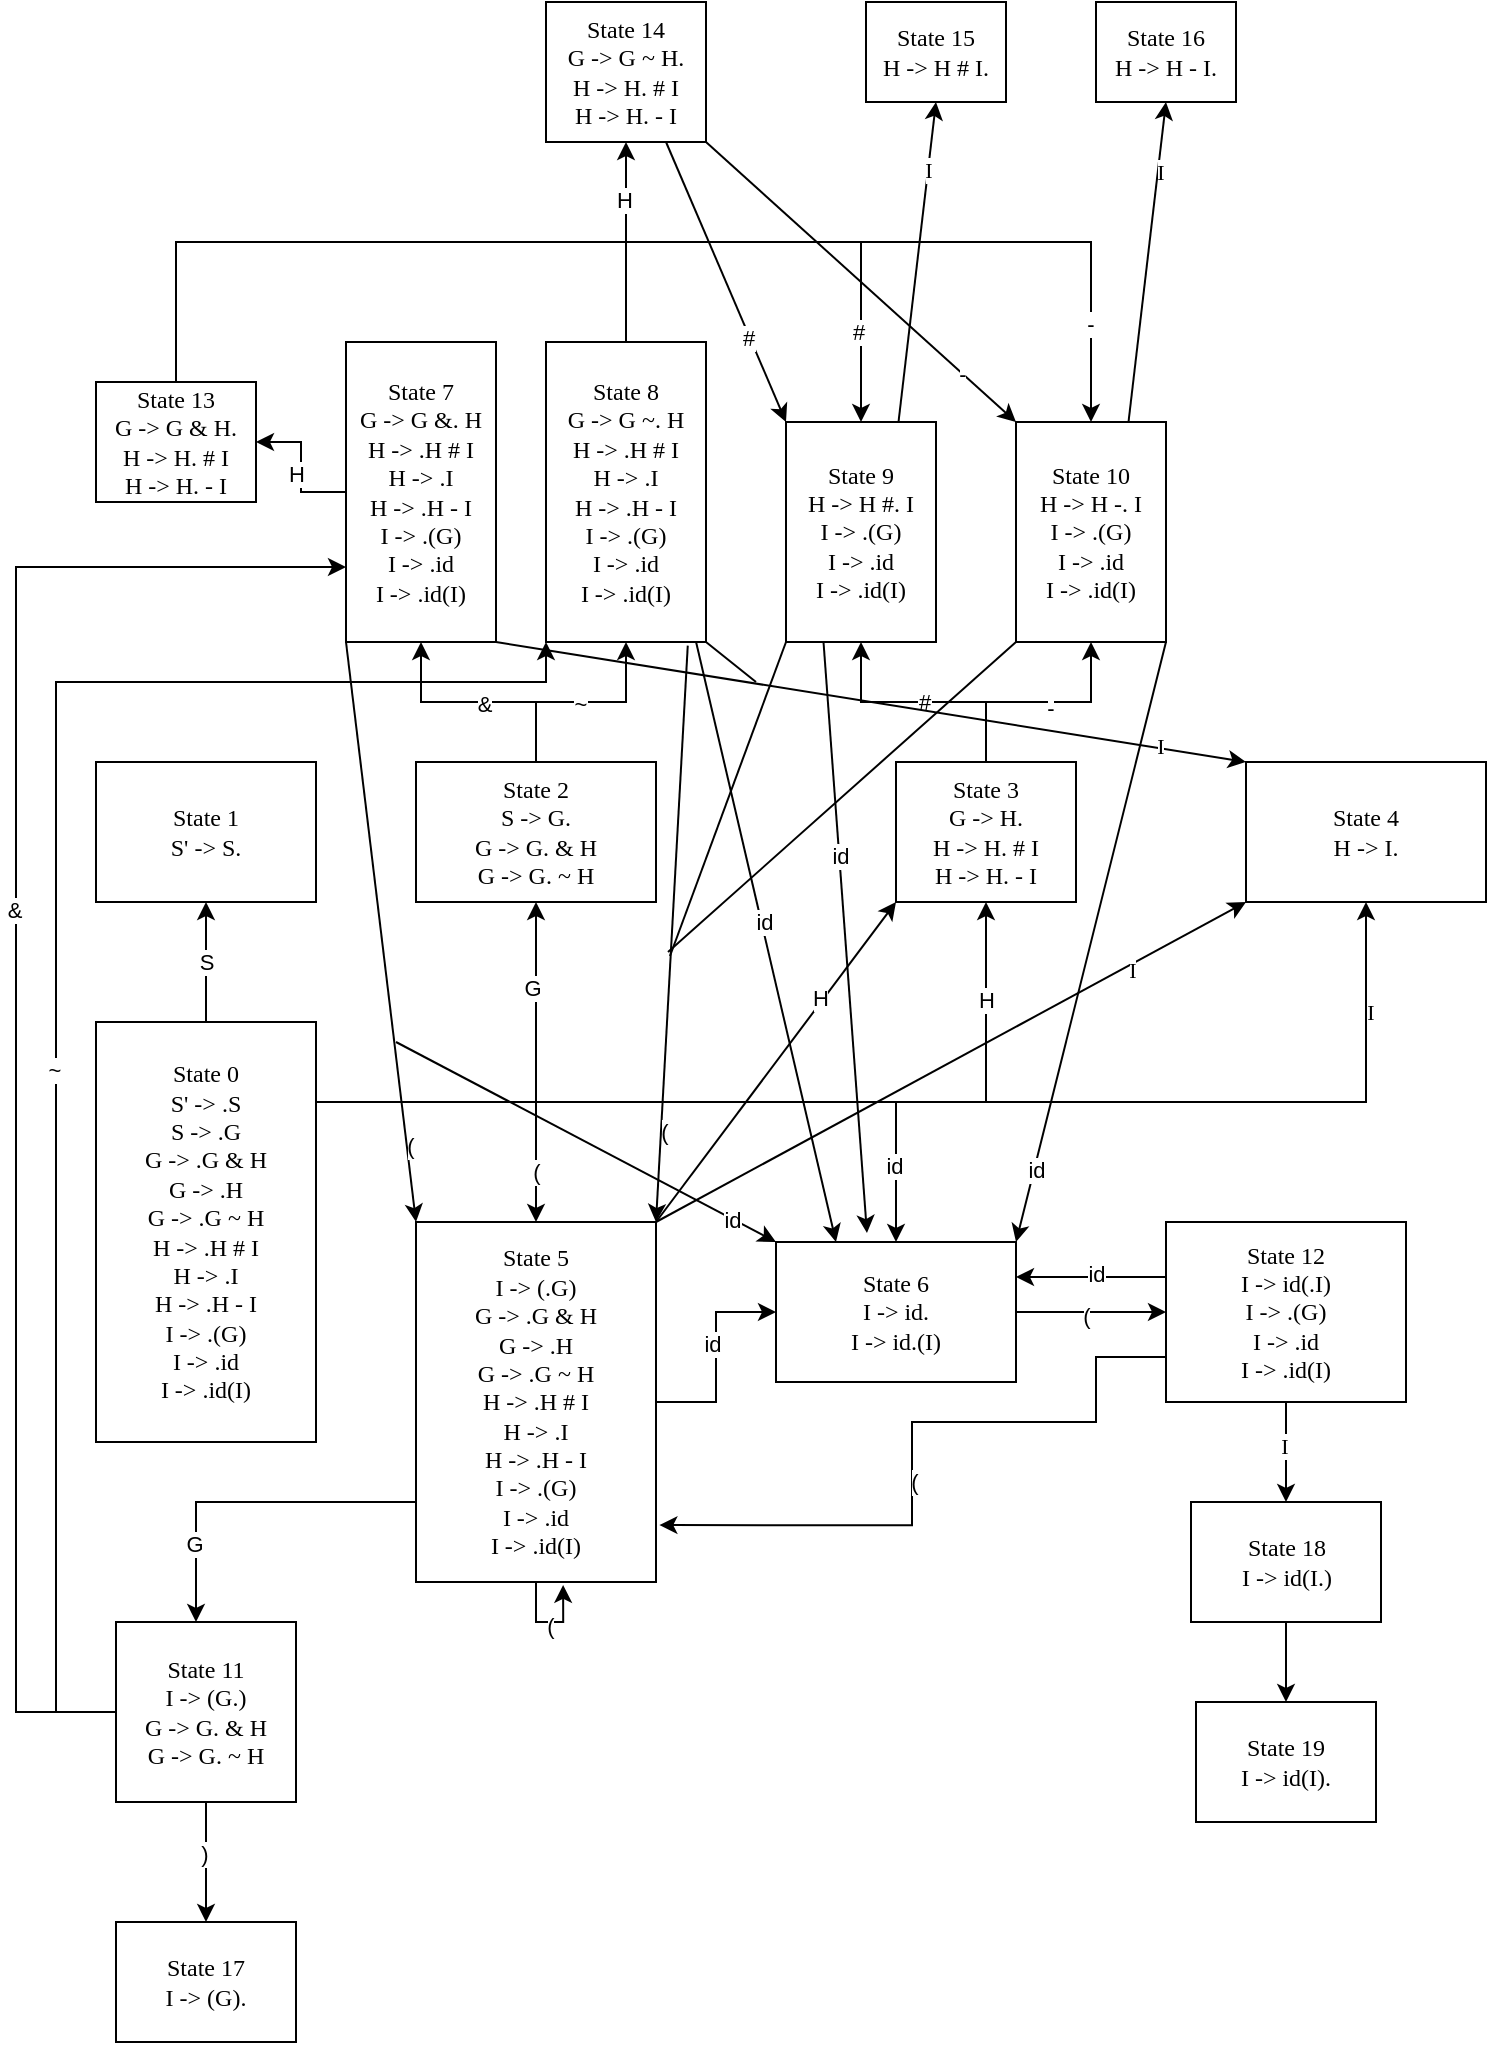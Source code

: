 <mxfile version="22.1.16" type="device">
  <diagram name="Table" id="EkULL4cARkJ3wVFKztoy">
    <mxGraphModel dx="548" dy="384" grid="1" gridSize="10" guides="1" tooltips="1" connect="1" arrows="1" fold="1" page="1" pageScale="1" pageWidth="827" pageHeight="1169" math="0" shadow="0">
      <root>
        <mxCell id="0" />
        <mxCell id="1" parent="0" />
        <mxCell id="icsO_hYR4mXhb9sZMWGg-3" value="" style="edgeStyle=orthogonalEdgeStyle;rounded=0;orthogonalLoop=1;jettySize=auto;html=1;" edge="1" parent="1" source="icsO_hYR4mXhb9sZMWGg-1" target="icsO_hYR4mXhb9sZMWGg-2">
          <mxGeometry relative="1" as="geometry" />
        </mxCell>
        <mxCell id="icsO_hYR4mXhb9sZMWGg-4" value="S" style="edgeLabel;html=1;align=center;verticalAlign=middle;resizable=0;points=[];" vertex="1" connectable="0" parent="icsO_hYR4mXhb9sZMWGg-3">
          <mxGeometry x="0.413" y="-4" relative="1" as="geometry">
            <mxPoint x="-4" y="12" as="offset" />
          </mxGeometry>
        </mxCell>
        <mxCell id="icsO_hYR4mXhb9sZMWGg-7" value="" style="edgeStyle=orthogonalEdgeStyle;rounded=0;orthogonalLoop=1;jettySize=auto;html=1;" edge="1" parent="1" source="icsO_hYR4mXhb9sZMWGg-1" target="icsO_hYR4mXhb9sZMWGg-6">
          <mxGeometry relative="1" as="geometry">
            <Array as="points">
              <mxPoint x="300" y="580" />
            </Array>
          </mxGeometry>
        </mxCell>
        <mxCell id="icsO_hYR4mXhb9sZMWGg-8" value="G" style="edgeLabel;html=1;align=center;verticalAlign=middle;resizable=0;points=[];" vertex="1" connectable="0" parent="icsO_hYR4mXhb9sZMWGg-7">
          <mxGeometry x="0.596" y="2" relative="1" as="geometry">
            <mxPoint as="offset" />
          </mxGeometry>
        </mxCell>
        <mxCell id="icsO_hYR4mXhb9sZMWGg-11" value="" style="edgeStyle=orthogonalEdgeStyle;rounded=0;orthogonalLoop=1;jettySize=auto;html=1;" edge="1" parent="1" source="icsO_hYR4mXhb9sZMWGg-1" target="icsO_hYR4mXhb9sZMWGg-10">
          <mxGeometry relative="1" as="geometry">
            <Array as="points">
              <mxPoint x="525" y="580" />
            </Array>
          </mxGeometry>
        </mxCell>
        <mxCell id="icsO_hYR4mXhb9sZMWGg-12" value="H" style="edgeLabel;html=1;align=center;verticalAlign=middle;resizable=0;points=[];" vertex="1" connectable="0" parent="icsO_hYR4mXhb9sZMWGg-11">
          <mxGeometry x="0.778" relative="1" as="geometry">
            <mxPoint as="offset" />
          </mxGeometry>
        </mxCell>
        <mxCell id="icsO_hYR4mXhb9sZMWGg-14" value="" style="edgeStyle=orthogonalEdgeStyle;rounded=0;orthogonalLoop=1;jettySize=auto;html=1;" edge="1" parent="1" source="icsO_hYR4mXhb9sZMWGg-1" target="icsO_hYR4mXhb9sZMWGg-13">
          <mxGeometry relative="1" as="geometry">
            <Array as="points">
              <mxPoint x="715" y="580" />
            </Array>
          </mxGeometry>
        </mxCell>
        <mxCell id="icsO_hYR4mXhb9sZMWGg-15" value="I" style="edgeLabel;html=1;align=center;verticalAlign=middle;resizable=0;points=[];fontFamily=Times New Roman;" vertex="1" connectable="0" parent="icsO_hYR4mXhb9sZMWGg-14">
          <mxGeometry x="0.826" y="-2" relative="1" as="geometry">
            <mxPoint as="offset" />
          </mxGeometry>
        </mxCell>
        <mxCell id="icsO_hYR4mXhb9sZMWGg-17" value="" style="edgeStyle=orthogonalEdgeStyle;rounded=0;orthogonalLoop=1;jettySize=auto;html=1;entryX=0.5;entryY=0;entryDx=0;entryDy=0;" edge="1" parent="1" source="icsO_hYR4mXhb9sZMWGg-1" target="icsO_hYR4mXhb9sZMWGg-16">
          <mxGeometry relative="1" as="geometry">
            <mxPoint x="300.0" y="640" as="targetPoint" />
            <Array as="points">
              <mxPoint x="300" y="580" />
            </Array>
          </mxGeometry>
        </mxCell>
        <mxCell id="icsO_hYR4mXhb9sZMWGg-18" value="(" style="edgeLabel;html=1;align=center;verticalAlign=middle;resizable=0;points=[];" vertex="1" connectable="0" parent="icsO_hYR4mXhb9sZMWGg-17">
          <mxGeometry x="0.632" y="3" relative="1" as="geometry">
            <mxPoint x="-3" y="6" as="offset" />
          </mxGeometry>
        </mxCell>
        <mxCell id="icsO_hYR4mXhb9sZMWGg-20" style="edgeStyle=orthogonalEdgeStyle;rounded=0;orthogonalLoop=1;jettySize=auto;html=1;entryX=0.5;entryY=0;entryDx=0;entryDy=0;" edge="1" parent="1" source="icsO_hYR4mXhb9sZMWGg-1" target="icsO_hYR4mXhb9sZMWGg-21">
          <mxGeometry relative="1" as="geometry">
            <mxPoint x="480" y="640" as="targetPoint" />
            <Array as="points">
              <mxPoint x="480" y="580" />
            </Array>
          </mxGeometry>
        </mxCell>
        <mxCell id="icsO_hYR4mXhb9sZMWGg-22" value="id" style="edgeLabel;html=1;align=center;verticalAlign=middle;resizable=0;points=[];" vertex="1" connectable="0" parent="icsO_hYR4mXhb9sZMWGg-20">
          <mxGeometry x="0.788" y="-1" relative="1" as="geometry">
            <mxPoint as="offset" />
          </mxGeometry>
        </mxCell>
        <mxCell id="icsO_hYR4mXhb9sZMWGg-1" value="State 0&lt;br&gt;S&#39; -&amp;gt; .S&lt;br&gt;S -&amp;gt; .G&lt;br&gt;G -&amp;gt; .G &amp;amp; H&lt;br&gt;G -&amp;gt; .H&lt;br&gt;G -&amp;gt; .G ~ H&lt;br&gt;H -&amp;gt; .H # I&lt;br&gt;H -&amp;gt; .I&lt;br&gt;H -&amp;gt; .H - I&lt;br&gt;I -&amp;gt; .(G)&lt;br&gt;I -&amp;gt; .id&lt;br&gt;I -&amp;gt; .id(I)" style="rounded=0;whiteSpace=wrap;html=1;fontFamily=Times New Roman;" vertex="1" parent="1">
          <mxGeometry x="80" y="540" width="110" height="210" as="geometry" />
        </mxCell>
        <mxCell id="icsO_hYR4mXhb9sZMWGg-2" value="State 1&lt;br&gt;S&#39; -&amp;gt; S." style="rounded=0;whiteSpace=wrap;html=1;fontFamily=Times New Roman;" vertex="1" parent="1">
          <mxGeometry x="80" y="410" width="110" height="70" as="geometry" />
        </mxCell>
        <mxCell id="icsO_hYR4mXhb9sZMWGg-24" value="" style="edgeStyle=orthogonalEdgeStyle;rounded=0;orthogonalLoop=1;jettySize=auto;html=1;" edge="1" parent="1" source="icsO_hYR4mXhb9sZMWGg-6" target="icsO_hYR4mXhb9sZMWGg-23">
          <mxGeometry relative="1" as="geometry" />
        </mxCell>
        <mxCell id="icsO_hYR4mXhb9sZMWGg-25" value="&amp;amp;" style="edgeLabel;html=1;align=center;verticalAlign=middle;resizable=0;points=[];" vertex="1" connectable="0" parent="icsO_hYR4mXhb9sZMWGg-24">
          <mxGeometry x="-0.035" y="1" relative="1" as="geometry">
            <mxPoint as="offset" />
          </mxGeometry>
        </mxCell>
        <mxCell id="icsO_hYR4mXhb9sZMWGg-27" value="" style="edgeStyle=orthogonalEdgeStyle;rounded=0;orthogonalLoop=1;jettySize=auto;html=1;" edge="1" parent="1" source="icsO_hYR4mXhb9sZMWGg-6" target="icsO_hYR4mXhb9sZMWGg-26">
          <mxGeometry relative="1" as="geometry" />
        </mxCell>
        <mxCell id="icsO_hYR4mXhb9sZMWGg-28" value="~" style="edgeLabel;html=1;align=center;verticalAlign=middle;resizable=0;points=[];" vertex="1" connectable="0" parent="icsO_hYR4mXhb9sZMWGg-27">
          <mxGeometry x="-0.009" y="-1" relative="1" as="geometry">
            <mxPoint as="offset" />
          </mxGeometry>
        </mxCell>
        <mxCell id="icsO_hYR4mXhb9sZMWGg-6" value="State 2&lt;br&gt;S -&amp;gt; G.&lt;br&gt;G -&amp;gt; G. &amp;amp; H&lt;br&gt;G -&amp;gt; G. ~ H" style="whiteSpace=wrap;html=1;fontFamily=Times New Roman;rounded=0;" vertex="1" parent="1">
          <mxGeometry x="240" y="410" width="120" height="70" as="geometry" />
        </mxCell>
        <mxCell id="icsO_hYR4mXhb9sZMWGg-30" value="" style="edgeStyle=orthogonalEdgeStyle;rounded=0;orthogonalLoop=1;jettySize=auto;html=1;" edge="1" parent="1" source="icsO_hYR4mXhb9sZMWGg-10" target="icsO_hYR4mXhb9sZMWGg-29">
          <mxGeometry relative="1" as="geometry" />
        </mxCell>
        <mxCell id="icsO_hYR4mXhb9sZMWGg-31" value="#" style="edgeLabel;html=1;align=center;verticalAlign=middle;resizable=0;points=[];" vertex="1" connectable="0" parent="icsO_hYR4mXhb9sZMWGg-30">
          <mxGeometry x="-0.002" relative="1" as="geometry">
            <mxPoint as="offset" />
          </mxGeometry>
        </mxCell>
        <mxCell id="icsO_hYR4mXhb9sZMWGg-36" style="edgeStyle=orthogonalEdgeStyle;rounded=0;orthogonalLoop=1;jettySize=auto;html=1;entryX=0.5;entryY=1;entryDx=0;entryDy=0;" edge="1" parent="1" source="icsO_hYR4mXhb9sZMWGg-10" target="icsO_hYR4mXhb9sZMWGg-35">
          <mxGeometry relative="1" as="geometry" />
        </mxCell>
        <mxCell id="icsO_hYR4mXhb9sZMWGg-37" value="-" style="edgeLabel;html=1;align=center;verticalAlign=middle;resizable=0;points=[];" vertex="1" connectable="0" parent="icsO_hYR4mXhb9sZMWGg-36">
          <mxGeometry x="0.092" y="-3" relative="1" as="geometry">
            <mxPoint as="offset" />
          </mxGeometry>
        </mxCell>
        <mxCell id="icsO_hYR4mXhb9sZMWGg-10" value="State 3&lt;br&gt;G -&amp;gt; H.&lt;br&gt;H -&amp;gt; H. # I&lt;br&gt;H -&amp;gt; H. - I" style="whiteSpace=wrap;html=1;fontFamily=Times New Roman;rounded=0;" vertex="1" parent="1">
          <mxGeometry x="480" y="410" width="90" height="70" as="geometry" />
        </mxCell>
        <mxCell id="icsO_hYR4mXhb9sZMWGg-13" value="State 4&lt;br&gt;H -&amp;gt; I." style="whiteSpace=wrap;html=1;fontFamily=Times New Roman;rounded=0;" vertex="1" parent="1">
          <mxGeometry x="655" y="410" width="120" height="70" as="geometry" />
        </mxCell>
        <mxCell id="icsO_hYR4mXhb9sZMWGg-41" value="" style="edgeStyle=orthogonalEdgeStyle;rounded=0;orthogonalLoop=1;jettySize=auto;html=1;" edge="1" parent="1" source="icsO_hYR4mXhb9sZMWGg-16" target="icsO_hYR4mXhb9sZMWGg-40">
          <mxGeometry relative="1" as="geometry">
            <Array as="points">
              <mxPoint x="130" y="780" />
            </Array>
          </mxGeometry>
        </mxCell>
        <mxCell id="icsO_hYR4mXhb9sZMWGg-42" value="G" style="edgeLabel;html=1;align=center;verticalAlign=middle;resizable=0;points=[];" vertex="1" connectable="0" parent="icsO_hYR4mXhb9sZMWGg-41">
          <mxGeometry x="0.393" y="-1" relative="1" as="geometry">
            <mxPoint y="12" as="offset" />
          </mxGeometry>
        </mxCell>
        <mxCell id="icsO_hYR4mXhb9sZMWGg-48" style="edgeStyle=orthogonalEdgeStyle;rounded=0;orthogonalLoop=1;jettySize=auto;html=1;entryX=0;entryY=0.5;entryDx=0;entryDy=0;" edge="1" parent="1" source="icsO_hYR4mXhb9sZMWGg-16" target="icsO_hYR4mXhb9sZMWGg-21">
          <mxGeometry relative="1" as="geometry" />
        </mxCell>
        <mxCell id="icsO_hYR4mXhb9sZMWGg-49" value="id" style="edgeLabel;html=1;align=center;verticalAlign=middle;resizable=0;points=[];" vertex="1" connectable="0" parent="icsO_hYR4mXhb9sZMWGg-48">
          <mxGeometry x="0.137" y="2" relative="1" as="geometry">
            <mxPoint as="offset" />
          </mxGeometry>
        </mxCell>
        <mxCell id="icsO_hYR4mXhb9sZMWGg-16" value="State 5&lt;br&gt;I -&amp;gt; (.G)&lt;br&gt;G -&amp;gt; .G &amp;amp; H&lt;br style=&quot;border-color: var(--border-color);&quot;&gt;G -&amp;gt; .H&lt;br style=&quot;border-color: var(--border-color);&quot;&gt;G -&amp;gt; .G ~ H&lt;br&gt;H -&amp;gt; .H # I&lt;br style=&quot;border-color: var(--border-color);&quot;&gt;H -&amp;gt; .I&lt;br style=&quot;border-color: var(--border-color);&quot;&gt;H -&amp;gt; .H - I&lt;br style=&quot;border-color: var(--border-color);&quot;&gt;I -&amp;gt; .(G)&lt;br style=&quot;border-color: var(--border-color);&quot;&gt;I -&amp;gt; .id&lt;br style=&quot;border-color: var(--border-color);&quot;&gt;I -&amp;gt; .id(I)" style="whiteSpace=wrap;html=1;fontFamily=Times New Roman;rounded=0;" vertex="1" parent="1">
          <mxGeometry x="240" y="640" width="120" height="180" as="geometry" />
        </mxCell>
        <mxCell id="icsO_hYR4mXhb9sZMWGg-54" value="" style="edgeStyle=orthogonalEdgeStyle;rounded=0;orthogonalLoop=1;jettySize=auto;html=1;" edge="1" parent="1" source="icsO_hYR4mXhb9sZMWGg-21" target="icsO_hYR4mXhb9sZMWGg-53">
          <mxGeometry relative="1" as="geometry" />
        </mxCell>
        <mxCell id="icsO_hYR4mXhb9sZMWGg-55" value="(" style="edgeLabel;html=1;align=center;verticalAlign=middle;resizable=0;points=[];" vertex="1" connectable="0" parent="icsO_hYR4mXhb9sZMWGg-54">
          <mxGeometry x="-0.084" y="-2" relative="1" as="geometry">
            <mxPoint as="offset" />
          </mxGeometry>
        </mxCell>
        <mxCell id="icsO_hYR4mXhb9sZMWGg-21" value="State 6&lt;br&gt;I -&amp;gt; id.&lt;br style=&quot;border-color: var(--border-color);&quot;&gt;&lt;span style=&quot;&quot;&gt;I -&amp;gt; id.(I)&lt;br&gt;&lt;/span&gt;" style="rounded=0;whiteSpace=wrap;html=1;fontFamily=Times New Roman;" vertex="1" parent="1">
          <mxGeometry x="420" y="650" width="120" height="70" as="geometry" />
        </mxCell>
        <mxCell id="icsO_hYR4mXhb9sZMWGg-57" value="" style="edgeStyle=orthogonalEdgeStyle;rounded=0;orthogonalLoop=1;jettySize=auto;html=1;" edge="1" parent="1" source="icsO_hYR4mXhb9sZMWGg-23" target="icsO_hYR4mXhb9sZMWGg-56">
          <mxGeometry relative="1" as="geometry" />
        </mxCell>
        <mxCell id="icsO_hYR4mXhb9sZMWGg-58" value="H" style="edgeLabel;html=1;align=center;verticalAlign=middle;resizable=0;points=[];" vertex="1" connectable="0" parent="icsO_hYR4mXhb9sZMWGg-57">
          <mxGeometry x="-0.096" y="-4" relative="1" as="geometry">
            <mxPoint x="-7" as="offset" />
          </mxGeometry>
        </mxCell>
        <mxCell id="icsO_hYR4mXhb9sZMWGg-23" value="State 7&lt;br&gt;G -&amp;gt; G &amp;amp;. H&lt;br&gt;H -&amp;gt; .H # I&lt;br style=&quot;border-color: var(--border-color);&quot;&gt;H -&amp;gt; .I&lt;br style=&quot;border-color: var(--border-color);&quot;&gt;H -&amp;gt; .H - I&lt;br style=&quot;border-color: var(--border-color);&quot;&gt;I -&amp;gt; .(G)&lt;br style=&quot;border-color: var(--border-color);&quot;&gt;I -&amp;gt; .id&lt;br style=&quot;border-color: var(--border-color);&quot;&gt;I -&amp;gt; .id(I)" style="whiteSpace=wrap;html=1;fontFamily=Times New Roman;rounded=0;" vertex="1" parent="1">
          <mxGeometry x="205" y="200" width="75" height="150" as="geometry" />
        </mxCell>
        <mxCell id="icsO_hYR4mXhb9sZMWGg-71" value="" style="edgeStyle=orthogonalEdgeStyle;rounded=0;orthogonalLoop=1;jettySize=auto;html=1;" edge="1" parent="1" source="icsO_hYR4mXhb9sZMWGg-26" target="icsO_hYR4mXhb9sZMWGg-70">
          <mxGeometry relative="1" as="geometry" />
        </mxCell>
        <mxCell id="icsO_hYR4mXhb9sZMWGg-72" value="H" style="edgeLabel;html=1;align=center;verticalAlign=middle;resizable=0;points=[];" vertex="1" connectable="0" parent="icsO_hYR4mXhb9sZMWGg-71">
          <mxGeometry x="0.432" y="1" relative="1" as="geometry">
            <mxPoint as="offset" />
          </mxGeometry>
        </mxCell>
        <mxCell id="icsO_hYR4mXhb9sZMWGg-26" value="State 8&lt;br&gt;G -&amp;gt; G ~. H&lt;br&gt;H -&amp;gt; .H # I&lt;br style=&quot;border-color: var(--border-color);&quot;&gt;H -&amp;gt; .I&lt;br style=&quot;border-color: var(--border-color);&quot;&gt;H -&amp;gt; .H - I&lt;br style=&quot;border-color: var(--border-color);&quot;&gt;I -&amp;gt; .(G)&lt;br style=&quot;border-color: var(--border-color);&quot;&gt;I -&amp;gt; .id&lt;br style=&quot;border-color: var(--border-color);&quot;&gt;I -&amp;gt; .id(I)" style="whiteSpace=wrap;html=1;fontFamily=Times New Roman;rounded=0;" vertex="1" parent="1">
          <mxGeometry x="305" y="200" width="80" height="150" as="geometry" />
        </mxCell>
        <mxCell id="icsO_hYR4mXhb9sZMWGg-29" value="State 9&lt;br&gt;H -&amp;gt; H #. I&lt;br&gt;I -&amp;gt; .(G)&lt;br style=&quot;border-color: var(--border-color);&quot;&gt;I -&amp;gt; .id&lt;br style=&quot;border-color: var(--border-color);&quot;&gt;I -&amp;gt; .id(I)" style="whiteSpace=wrap;html=1;fontFamily=Times New Roman;rounded=0;" vertex="1" parent="1">
          <mxGeometry x="425" y="240" width="75" height="110" as="geometry" />
        </mxCell>
        <mxCell id="icsO_hYR4mXhb9sZMWGg-35" value="State 10&lt;br&gt;H -&amp;gt; H -. I&lt;br&gt;I -&amp;gt; .(G)&lt;br style=&quot;border-color: var(--border-color);&quot;&gt;I -&amp;gt; .id&lt;br style=&quot;border-color: var(--border-color);&quot;&gt;I -&amp;gt; .id(I)" style="whiteSpace=wrap;html=1;fontFamily=Times New Roman;rounded=0;" vertex="1" parent="1">
          <mxGeometry x="540" y="240" width="75" height="110" as="geometry" />
        </mxCell>
        <mxCell id="icsO_hYR4mXhb9sZMWGg-92" value="" style="edgeStyle=orthogonalEdgeStyle;rounded=0;orthogonalLoop=1;jettySize=auto;html=1;" edge="1" parent="1" source="icsO_hYR4mXhb9sZMWGg-40" target="icsO_hYR4mXhb9sZMWGg-91">
          <mxGeometry relative="1" as="geometry" />
        </mxCell>
        <mxCell id="icsO_hYR4mXhb9sZMWGg-93" value=")" style="edgeLabel;html=1;align=center;verticalAlign=middle;resizable=0;points=[];" vertex="1" connectable="0" parent="icsO_hYR4mXhb9sZMWGg-92">
          <mxGeometry x="-0.157" y="-1" relative="1" as="geometry">
            <mxPoint as="offset" />
          </mxGeometry>
        </mxCell>
        <mxCell id="icsO_hYR4mXhb9sZMWGg-94" style="edgeStyle=orthogonalEdgeStyle;rounded=0;orthogonalLoop=1;jettySize=auto;html=1;entryX=0;entryY=0.75;entryDx=0;entryDy=0;" edge="1" parent="1" source="icsO_hYR4mXhb9sZMWGg-40" target="icsO_hYR4mXhb9sZMWGg-23">
          <mxGeometry relative="1" as="geometry">
            <Array as="points">
              <mxPoint x="40" y="885" />
              <mxPoint x="40" y="312" />
            </Array>
          </mxGeometry>
        </mxCell>
        <mxCell id="icsO_hYR4mXhb9sZMWGg-95" value="&amp;amp;" style="edgeLabel;html=1;align=center;verticalAlign=middle;resizable=0;points=[];" vertex="1" connectable="0" parent="icsO_hYR4mXhb9sZMWGg-94">
          <mxGeometry x="0.146" y="1" relative="1" as="geometry">
            <mxPoint as="offset" />
          </mxGeometry>
        </mxCell>
        <mxCell id="icsO_hYR4mXhb9sZMWGg-96" style="edgeStyle=orthogonalEdgeStyle;rounded=0;orthogonalLoop=1;jettySize=auto;html=1;entryX=0;entryY=1;entryDx=0;entryDy=0;" edge="1" parent="1" source="icsO_hYR4mXhb9sZMWGg-40" target="icsO_hYR4mXhb9sZMWGg-26">
          <mxGeometry relative="1" as="geometry">
            <Array as="points">
              <mxPoint x="60" y="885" />
              <mxPoint x="60" y="370" />
              <mxPoint x="305" y="370" />
            </Array>
          </mxGeometry>
        </mxCell>
        <mxCell id="icsO_hYR4mXhb9sZMWGg-97" value="~" style="edgeLabel;html=1;align=center;verticalAlign=middle;resizable=0;points=[];" vertex="1" connectable="0" parent="icsO_hYR4mXhb9sZMWGg-96">
          <mxGeometry x="-0.132" y="1" relative="1" as="geometry">
            <mxPoint as="offset" />
          </mxGeometry>
        </mxCell>
        <mxCell id="icsO_hYR4mXhb9sZMWGg-40" value="State 11&lt;br&gt;I -&amp;gt; (G.)&lt;br style=&quot;border-color: var(--border-color);&quot;&gt;G -&amp;gt; G. &amp;amp; H&lt;br&gt;G -&amp;gt; G. ~ H" style="whiteSpace=wrap;html=1;fontFamily=Times New Roman;rounded=0;" vertex="1" parent="1">
          <mxGeometry x="90" y="840" width="90" height="90" as="geometry" />
        </mxCell>
        <mxCell id="icsO_hYR4mXhb9sZMWGg-43" value="" style="endArrow=classic;html=1;rounded=0;exitX=1;exitY=0;exitDx=0;exitDy=0;entryX=0;entryY=1;entryDx=0;entryDy=0;" edge="1" parent="1" source="icsO_hYR4mXhb9sZMWGg-16" target="icsO_hYR4mXhb9sZMWGg-10">
          <mxGeometry width="50" height="50" relative="1" as="geometry">
            <mxPoint x="270" y="570" as="sourcePoint" />
            <mxPoint x="320" y="520" as="targetPoint" />
          </mxGeometry>
        </mxCell>
        <mxCell id="icsO_hYR4mXhb9sZMWGg-44" value="H" style="edgeLabel;html=1;align=center;verticalAlign=middle;resizable=0;points=[];" vertex="1" connectable="0" parent="icsO_hYR4mXhb9sZMWGg-43">
          <mxGeometry x="0.39" y="2" relative="1" as="geometry">
            <mxPoint as="offset" />
          </mxGeometry>
        </mxCell>
        <mxCell id="icsO_hYR4mXhb9sZMWGg-45" value="" style="endArrow=classic;html=1;rounded=0;exitX=1;exitY=0;exitDx=0;exitDy=0;entryX=0;entryY=1;entryDx=0;entryDy=0;" edge="1" parent="1" source="icsO_hYR4mXhb9sZMWGg-16" target="icsO_hYR4mXhb9sZMWGg-13">
          <mxGeometry width="50" height="50" relative="1" as="geometry">
            <mxPoint x="410" y="640" as="sourcePoint" />
            <mxPoint x="460" y="590" as="targetPoint" />
          </mxGeometry>
        </mxCell>
        <mxCell id="icsO_hYR4mXhb9sZMWGg-46" value="I" style="edgeLabel;html=1;align=center;verticalAlign=middle;resizable=0;points=[];fontFamily=Times New Roman;" vertex="1" connectable="0" parent="icsO_hYR4mXhb9sZMWGg-45">
          <mxGeometry x="0.607" y="-2" relative="1" as="geometry">
            <mxPoint as="offset" />
          </mxGeometry>
        </mxCell>
        <mxCell id="icsO_hYR4mXhb9sZMWGg-51" style="edgeStyle=orthogonalEdgeStyle;rounded=0;orthogonalLoop=1;jettySize=auto;html=1;entryX=0.613;entryY=1.008;entryDx=0;entryDy=0;entryPerimeter=0;" edge="1" parent="1" source="icsO_hYR4mXhb9sZMWGg-16" target="icsO_hYR4mXhb9sZMWGg-16">
          <mxGeometry relative="1" as="geometry">
            <Array as="points">
              <mxPoint x="300" y="840" />
              <mxPoint x="314" y="840" />
            </Array>
          </mxGeometry>
        </mxCell>
        <mxCell id="icsO_hYR4mXhb9sZMWGg-52" value="(" style="edgeLabel;html=1;align=center;verticalAlign=middle;resizable=0;points=[];" vertex="1" connectable="0" parent="icsO_hYR4mXhb9sZMWGg-51">
          <mxGeometry x="0.036" y="-2" relative="1" as="geometry">
            <mxPoint as="offset" />
          </mxGeometry>
        </mxCell>
        <mxCell id="icsO_hYR4mXhb9sZMWGg-99" value="" style="edgeStyle=orthogonalEdgeStyle;rounded=0;orthogonalLoop=1;jettySize=auto;html=1;" edge="1" parent="1" source="icsO_hYR4mXhb9sZMWGg-53" target="icsO_hYR4mXhb9sZMWGg-98">
          <mxGeometry relative="1" as="geometry" />
        </mxCell>
        <mxCell id="icsO_hYR4mXhb9sZMWGg-100" value="I" style="edgeLabel;html=1;align=center;verticalAlign=middle;resizable=0;points=[];fontFamily=Times New Roman;" vertex="1" connectable="0" parent="icsO_hYR4mXhb9sZMWGg-99">
          <mxGeometry x="-0.116" y="-1" relative="1" as="geometry">
            <mxPoint as="offset" />
          </mxGeometry>
        </mxCell>
        <mxCell id="icsO_hYR4mXhb9sZMWGg-53" value="State 12&lt;br&gt;I -&amp;gt; id(.I)&lt;br&gt;I -&amp;gt; .(G)&lt;br style=&quot;border-color: var(--border-color);&quot;&gt;I -&amp;gt; .id&lt;br style=&quot;border-color: var(--border-color);&quot;&gt;I -&amp;gt; .id(I)" style="whiteSpace=wrap;html=1;fontFamily=Times New Roman;rounded=0;" vertex="1" parent="1">
          <mxGeometry x="615" y="640" width="120" height="90" as="geometry" />
        </mxCell>
        <mxCell id="icsO_hYR4mXhb9sZMWGg-59" style="edgeStyle=orthogonalEdgeStyle;rounded=0;orthogonalLoop=1;jettySize=auto;html=1;entryX=0.5;entryY=0;entryDx=0;entryDy=0;" edge="1" parent="1" source="icsO_hYR4mXhb9sZMWGg-56" target="icsO_hYR4mXhb9sZMWGg-29">
          <mxGeometry relative="1" as="geometry">
            <Array as="points">
              <mxPoint x="120" y="150" />
              <mxPoint x="462" y="150" />
            </Array>
          </mxGeometry>
        </mxCell>
        <mxCell id="icsO_hYR4mXhb9sZMWGg-62" value="#" style="edgeLabel;html=1;align=center;verticalAlign=middle;resizable=0;points=[];" vertex="1" connectable="0" parent="icsO_hYR4mXhb9sZMWGg-59">
          <mxGeometry x="0.821" y="-2" relative="1" as="geometry">
            <mxPoint as="offset" />
          </mxGeometry>
        </mxCell>
        <mxCell id="icsO_hYR4mXhb9sZMWGg-61" style="edgeStyle=orthogonalEdgeStyle;rounded=0;orthogonalLoop=1;jettySize=auto;html=1;entryX=0.5;entryY=0;entryDx=0;entryDy=0;" edge="1" parent="1" source="icsO_hYR4mXhb9sZMWGg-56" target="icsO_hYR4mXhb9sZMWGg-35">
          <mxGeometry relative="1" as="geometry">
            <Array as="points">
              <mxPoint x="120" y="150" />
              <mxPoint x="578" y="150" />
            </Array>
          </mxGeometry>
        </mxCell>
        <mxCell id="icsO_hYR4mXhb9sZMWGg-63" value="-" style="edgeLabel;html=1;align=center;verticalAlign=middle;resizable=0;points=[];" vertex="1" connectable="0" parent="icsO_hYR4mXhb9sZMWGg-61">
          <mxGeometry x="0.84" y="-1" relative="1" as="geometry">
            <mxPoint as="offset" />
          </mxGeometry>
        </mxCell>
        <mxCell id="icsO_hYR4mXhb9sZMWGg-56" value="State 13&lt;br&gt;G -&amp;gt; G &amp;amp; H.&lt;br style=&quot;border-color: var(--border-color);&quot;&gt;H -&amp;gt; H. # I&lt;br style=&quot;border-color: var(--border-color);&quot;&gt;H -&amp;gt; H. - I" style="whiteSpace=wrap;html=1;fontFamily=Times New Roman;rounded=0;" vertex="1" parent="1">
          <mxGeometry x="80" y="220" width="80" height="60" as="geometry" />
        </mxCell>
        <mxCell id="icsO_hYR4mXhb9sZMWGg-64" value="" style="endArrow=classic;html=1;rounded=0;exitX=1;exitY=1;exitDx=0;exitDy=0;entryX=0;entryY=0;entryDx=0;entryDy=0;" edge="1" parent="1" source="icsO_hYR4mXhb9sZMWGg-23" target="icsO_hYR4mXhb9sZMWGg-13">
          <mxGeometry width="50" height="50" relative="1" as="geometry">
            <mxPoint x="280" y="400" as="sourcePoint" />
            <mxPoint x="330" y="350" as="targetPoint" />
          </mxGeometry>
        </mxCell>
        <mxCell id="icsO_hYR4mXhb9sZMWGg-65" value="I" style="edgeLabel;html=1;align=center;verticalAlign=middle;resizable=0;points=[];fontFamily=Times New Roman;" vertex="1" connectable="0" parent="icsO_hYR4mXhb9sZMWGg-64">
          <mxGeometry x="0.767" y="1" relative="1" as="geometry">
            <mxPoint as="offset" />
          </mxGeometry>
        </mxCell>
        <mxCell id="icsO_hYR4mXhb9sZMWGg-66" value="" style="endArrow=classic;html=1;rounded=0;entryX=0;entryY=0;entryDx=0;entryDy=0;exitX=0;exitY=1;exitDx=0;exitDy=0;" edge="1" parent="1" source="icsO_hYR4mXhb9sZMWGg-23" target="icsO_hYR4mXhb9sZMWGg-16">
          <mxGeometry width="50" height="50" relative="1" as="geometry">
            <mxPoint x="218" y="354" as="sourcePoint" />
            <mxPoint x="350" y="410" as="targetPoint" />
          </mxGeometry>
        </mxCell>
        <mxCell id="icsO_hYR4mXhb9sZMWGg-67" value="(" style="edgeLabel;html=1;align=center;verticalAlign=middle;resizable=0;points=[];" vertex="1" connectable="0" parent="icsO_hYR4mXhb9sZMWGg-66">
          <mxGeometry x="0.739" y="1" relative="1" as="geometry">
            <mxPoint as="offset" />
          </mxGeometry>
        </mxCell>
        <mxCell id="icsO_hYR4mXhb9sZMWGg-68" value="" style="endArrow=classic;html=1;rounded=0;entryX=0;entryY=0;entryDx=0;entryDy=0;" edge="1" parent="1" target="icsO_hYR4mXhb9sZMWGg-21">
          <mxGeometry width="50" height="50" relative="1" as="geometry">
            <mxPoint x="230" y="550" as="sourcePoint" />
            <mxPoint x="350" y="540" as="targetPoint" />
          </mxGeometry>
        </mxCell>
        <mxCell id="icsO_hYR4mXhb9sZMWGg-69" value="id" style="edgeLabel;html=1;align=center;verticalAlign=middle;resizable=0;points=[];" vertex="1" connectable="0" parent="icsO_hYR4mXhb9sZMWGg-68">
          <mxGeometry x="0.771" relative="1" as="geometry">
            <mxPoint as="offset" />
          </mxGeometry>
        </mxCell>
        <mxCell id="icsO_hYR4mXhb9sZMWGg-70" value="State 14&lt;br&gt;G -&amp;gt; G ~ H.&lt;br style=&quot;border-color: var(--border-color);&quot;&gt;H -&amp;gt; H. # I&lt;br style=&quot;border-color: var(--border-color);&quot;&gt;H -&amp;gt; H. - I" style="whiteSpace=wrap;html=1;fontFamily=Times New Roman;rounded=0;" vertex="1" parent="1">
          <mxGeometry x="305" y="30" width="80" height="70" as="geometry" />
        </mxCell>
        <mxCell id="icsO_hYR4mXhb9sZMWGg-73" value="" style="endArrow=none;html=1;rounded=0;exitX=1;exitY=1;exitDx=0;exitDy=0;" edge="1" parent="1" source="icsO_hYR4mXhb9sZMWGg-26">
          <mxGeometry width="50" height="50" relative="1" as="geometry">
            <mxPoint x="390" y="410" as="sourcePoint" />
            <mxPoint x="410" y="370" as="targetPoint" />
          </mxGeometry>
        </mxCell>
        <mxCell id="icsO_hYR4mXhb9sZMWGg-74" value="" style="endArrow=classic;html=1;rounded=0;exitX=0.886;exitY=1.012;exitDx=0;exitDy=0;exitPerimeter=0;entryX=1;entryY=0;entryDx=0;entryDy=0;" edge="1" parent="1" source="icsO_hYR4mXhb9sZMWGg-26" target="icsO_hYR4mXhb9sZMWGg-16">
          <mxGeometry width="50" height="50" relative="1" as="geometry">
            <mxPoint x="300" y="530" as="sourcePoint" />
            <mxPoint x="350" y="480" as="targetPoint" />
          </mxGeometry>
        </mxCell>
        <mxCell id="icsO_hYR4mXhb9sZMWGg-75" value="(" style="edgeLabel;html=1;align=center;verticalAlign=middle;resizable=0;points=[];" vertex="1" connectable="0" parent="icsO_hYR4mXhb9sZMWGg-74">
          <mxGeometry x="0.685" y="1" relative="1" as="geometry">
            <mxPoint as="offset" />
          </mxGeometry>
        </mxCell>
        <mxCell id="icsO_hYR4mXhb9sZMWGg-76" value="" style="endArrow=classic;html=1;rounded=0;entryX=0.25;entryY=0;entryDx=0;entryDy=0;exitX=0.938;exitY=1;exitDx=0;exitDy=0;exitPerimeter=0;" edge="1" parent="1" source="icsO_hYR4mXhb9sZMWGg-26" target="icsO_hYR4mXhb9sZMWGg-21">
          <mxGeometry width="50" height="50" relative="1" as="geometry">
            <mxPoint x="350" y="530" as="sourcePoint" />
            <mxPoint x="400" y="480" as="targetPoint" />
          </mxGeometry>
        </mxCell>
        <mxCell id="icsO_hYR4mXhb9sZMWGg-77" value="id" style="edgeLabel;html=1;align=center;verticalAlign=middle;resizable=0;points=[];" vertex="1" connectable="0" parent="icsO_hYR4mXhb9sZMWGg-76">
          <mxGeometry x="-0.255" y="-2" relative="1" as="geometry">
            <mxPoint x="10" y="28" as="offset" />
          </mxGeometry>
        </mxCell>
        <mxCell id="icsO_hYR4mXhb9sZMWGg-79" value="State 15&lt;br&gt;H -&amp;gt; H # I." style="whiteSpace=wrap;html=1;fontFamily=Times New Roman;rounded=0;" vertex="1" parent="1">
          <mxGeometry x="465" y="30" width="70" height="50" as="geometry" />
        </mxCell>
        <mxCell id="icsO_hYR4mXhb9sZMWGg-80" value="State 16&lt;br&gt;H -&amp;gt; H - I." style="whiteSpace=wrap;html=1;fontFamily=Times New Roman;rounded=0;" vertex="1" parent="1">
          <mxGeometry x="580" y="30" width="70" height="50" as="geometry" />
        </mxCell>
        <mxCell id="icsO_hYR4mXhb9sZMWGg-81" value="" style="endArrow=classic;html=1;rounded=0;exitX=0.75;exitY=0;exitDx=0;exitDy=0;entryX=0.5;entryY=1;entryDx=0;entryDy=0;" edge="1" parent="1" source="icsO_hYR4mXhb9sZMWGg-29" target="icsO_hYR4mXhb9sZMWGg-79">
          <mxGeometry width="50" height="50" relative="1" as="geometry">
            <mxPoint x="530" y="240" as="sourcePoint" />
            <mxPoint x="580" y="190" as="targetPoint" />
          </mxGeometry>
        </mxCell>
        <mxCell id="icsO_hYR4mXhb9sZMWGg-82" value="I" style="edgeLabel;html=1;align=center;verticalAlign=middle;resizable=0;points=[];fontFamily=Times New Roman;" vertex="1" connectable="0" parent="icsO_hYR4mXhb9sZMWGg-81">
          <mxGeometry x="0.575" relative="1" as="geometry">
            <mxPoint as="offset" />
          </mxGeometry>
        </mxCell>
        <mxCell id="icsO_hYR4mXhb9sZMWGg-83" value="" style="endArrow=classic;html=1;rounded=0;exitX=0.75;exitY=0;exitDx=0;exitDy=0;entryX=0.5;entryY=1;entryDx=0;entryDy=0;" edge="1" parent="1" source="icsO_hYR4mXhb9sZMWGg-35" target="icsO_hYR4mXhb9sZMWGg-80">
          <mxGeometry width="50" height="50" relative="1" as="geometry">
            <mxPoint x="530" y="240" as="sourcePoint" />
            <mxPoint x="580" y="190" as="targetPoint" />
          </mxGeometry>
        </mxCell>
        <mxCell id="icsO_hYR4mXhb9sZMWGg-84" value="I" style="edgeLabel;html=1;align=center;verticalAlign=middle;resizable=0;points=[];fontFamily=Times New Roman;" vertex="1" connectable="0" parent="icsO_hYR4mXhb9sZMWGg-83">
          <mxGeometry x="0.566" y="-1" relative="1" as="geometry">
            <mxPoint as="offset" />
          </mxGeometry>
        </mxCell>
        <mxCell id="icsO_hYR4mXhb9sZMWGg-85" value="" style="endArrow=none;html=1;rounded=0;entryX=0;entryY=1;entryDx=0;entryDy=0;" edge="1" parent="1" target="icsO_hYR4mXhb9sZMWGg-29">
          <mxGeometry width="50" height="50" relative="1" as="geometry">
            <mxPoint x="367" y="507" as="sourcePoint" />
            <mxPoint x="430" y="440" as="targetPoint" />
          </mxGeometry>
        </mxCell>
        <mxCell id="icsO_hYR4mXhb9sZMWGg-86" value="" style="endArrow=none;html=1;rounded=0;entryX=0;entryY=1;entryDx=0;entryDy=0;" edge="1" parent="1" target="icsO_hYR4mXhb9sZMWGg-35">
          <mxGeometry width="50" height="50" relative="1" as="geometry">
            <mxPoint x="366" y="505" as="sourcePoint" />
            <mxPoint x="420" y="440" as="targetPoint" />
          </mxGeometry>
        </mxCell>
        <mxCell id="icsO_hYR4mXhb9sZMWGg-87" value="" style="endArrow=classic;html=1;rounded=0;exitX=0.25;exitY=1;exitDx=0;exitDy=0;entryX=0.379;entryY=-0.064;entryDx=0;entryDy=0;entryPerimeter=0;" edge="1" parent="1" source="icsO_hYR4mXhb9sZMWGg-29" target="icsO_hYR4mXhb9sZMWGg-21">
          <mxGeometry width="50" height="50" relative="1" as="geometry">
            <mxPoint x="350" y="470" as="sourcePoint" />
            <mxPoint x="400" y="420" as="targetPoint" />
          </mxGeometry>
        </mxCell>
        <mxCell id="icsO_hYR4mXhb9sZMWGg-88" value="id" style="edgeLabel;html=1;align=center;verticalAlign=middle;resizable=0;points=[];" vertex="1" connectable="0" parent="icsO_hYR4mXhb9sZMWGg-87">
          <mxGeometry x="-0.276" relative="1" as="geometry">
            <mxPoint as="offset" />
          </mxGeometry>
        </mxCell>
        <mxCell id="icsO_hYR4mXhb9sZMWGg-89" value="" style="endArrow=classic;html=1;rounded=0;exitX=1;exitY=1;exitDx=0;exitDy=0;entryX=1;entryY=0;entryDx=0;entryDy=0;" edge="1" parent="1" source="icsO_hYR4mXhb9sZMWGg-35" target="icsO_hYR4mXhb9sZMWGg-21">
          <mxGeometry width="50" height="50" relative="1" as="geometry">
            <mxPoint x="350" y="470" as="sourcePoint" />
            <mxPoint x="400" y="420" as="targetPoint" />
          </mxGeometry>
        </mxCell>
        <mxCell id="icsO_hYR4mXhb9sZMWGg-90" value="id" style="edgeLabel;html=1;align=center;verticalAlign=middle;resizable=0;points=[];" vertex="1" connectable="0" parent="icsO_hYR4mXhb9sZMWGg-89">
          <mxGeometry x="0.755" y="1" relative="1" as="geometry">
            <mxPoint as="offset" />
          </mxGeometry>
        </mxCell>
        <mxCell id="icsO_hYR4mXhb9sZMWGg-91" value="State 17&lt;br&gt;I -&amp;gt; (G)." style="whiteSpace=wrap;html=1;fontFamily=Times New Roman;rounded=0;" vertex="1" parent="1">
          <mxGeometry x="90" y="990" width="90" height="60" as="geometry" />
        </mxCell>
        <mxCell id="icsO_hYR4mXhb9sZMWGg-111" value="" style="edgeStyle=orthogonalEdgeStyle;rounded=0;orthogonalLoop=1;jettySize=auto;html=1;" edge="1" parent="1" source="icsO_hYR4mXhb9sZMWGg-98" target="icsO_hYR4mXhb9sZMWGg-110">
          <mxGeometry relative="1" as="geometry" />
        </mxCell>
        <mxCell id="icsO_hYR4mXhb9sZMWGg-98" value="State 18&lt;br&gt;I -&amp;gt; id(I.)" style="whiteSpace=wrap;html=1;fontFamily=Times New Roman;rounded=0;" vertex="1" parent="1">
          <mxGeometry x="627.5" y="780" width="95" height="60" as="geometry" />
        </mxCell>
        <mxCell id="icsO_hYR4mXhb9sZMWGg-101" style="edgeStyle=orthogonalEdgeStyle;rounded=0;orthogonalLoop=1;jettySize=auto;html=1;entryX=1.014;entryY=0.842;entryDx=0;entryDy=0;entryPerimeter=0;exitX=0;exitY=0.75;exitDx=0;exitDy=0;" edge="1" parent="1" source="icsO_hYR4mXhb9sZMWGg-53" target="icsO_hYR4mXhb9sZMWGg-16">
          <mxGeometry relative="1" as="geometry">
            <Array as="points">
              <mxPoint x="580" y="708" />
              <mxPoint x="580" y="740" />
              <mxPoint x="488" y="740" />
              <mxPoint x="488" y="792" />
            </Array>
          </mxGeometry>
        </mxCell>
        <mxCell id="icsO_hYR4mXhb9sZMWGg-102" value="(" style="edgeLabel;html=1;align=center;verticalAlign=middle;resizable=0;points=[];" vertex="1" connectable="0" parent="icsO_hYR4mXhb9sZMWGg-101">
          <mxGeometry x="0.124" y="1" relative="1" as="geometry">
            <mxPoint as="offset" />
          </mxGeometry>
        </mxCell>
        <mxCell id="icsO_hYR4mXhb9sZMWGg-103" value="" style="endArrow=classic;html=1;rounded=0;exitX=0;exitY=0.306;exitDx=0;exitDy=0;entryX=1;entryY=0.25;entryDx=0;entryDy=0;exitPerimeter=0;" edge="1" parent="1" source="icsO_hYR4mXhb9sZMWGg-53" target="icsO_hYR4mXhb9sZMWGg-21">
          <mxGeometry width="50" height="50" relative="1" as="geometry">
            <mxPoint x="460" y="650" as="sourcePoint" />
            <mxPoint x="510" y="600" as="targetPoint" />
          </mxGeometry>
        </mxCell>
        <mxCell id="icsO_hYR4mXhb9sZMWGg-104" value="id" style="edgeLabel;html=1;align=center;verticalAlign=middle;resizable=0;points=[];" vertex="1" connectable="0" parent="icsO_hYR4mXhb9sZMWGg-103">
          <mxGeometry x="-0.062" y="-2" relative="1" as="geometry">
            <mxPoint as="offset" />
          </mxGeometry>
        </mxCell>
        <mxCell id="icsO_hYR4mXhb9sZMWGg-106" value="" style="endArrow=classic;html=1;rounded=0;exitX=0.75;exitY=1;exitDx=0;exitDy=0;entryX=0;entryY=0;entryDx=0;entryDy=0;" edge="1" parent="1" source="icsO_hYR4mXhb9sZMWGg-70" target="icsO_hYR4mXhb9sZMWGg-29">
          <mxGeometry width="50" height="50" relative="1" as="geometry">
            <mxPoint x="360" y="280" as="sourcePoint" />
            <mxPoint x="410" y="230" as="targetPoint" />
          </mxGeometry>
        </mxCell>
        <mxCell id="icsO_hYR4mXhb9sZMWGg-107" value="#" style="edgeLabel;html=1;align=center;verticalAlign=middle;resizable=0;points=[];" vertex="1" connectable="0" parent="icsO_hYR4mXhb9sZMWGg-106">
          <mxGeometry x="0.394" y="-1" relative="1" as="geometry">
            <mxPoint as="offset" />
          </mxGeometry>
        </mxCell>
        <mxCell id="icsO_hYR4mXhb9sZMWGg-108" value="" style="endArrow=classic;html=1;rounded=0;exitX=1;exitY=1;exitDx=0;exitDy=0;entryX=0;entryY=0;entryDx=0;entryDy=0;" edge="1" parent="1" source="icsO_hYR4mXhb9sZMWGg-70" target="icsO_hYR4mXhb9sZMWGg-35">
          <mxGeometry width="50" height="50" relative="1" as="geometry">
            <mxPoint x="360" y="280" as="sourcePoint" />
            <mxPoint x="410" y="230" as="targetPoint" />
          </mxGeometry>
        </mxCell>
        <mxCell id="icsO_hYR4mXhb9sZMWGg-109" value="-" style="edgeLabel;html=1;align=center;verticalAlign=middle;resizable=0;points=[];" vertex="1" connectable="0" parent="icsO_hYR4mXhb9sZMWGg-108">
          <mxGeometry x="0.652" relative="1" as="geometry">
            <mxPoint as="offset" />
          </mxGeometry>
        </mxCell>
        <mxCell id="icsO_hYR4mXhb9sZMWGg-110" value="State 19&lt;br&gt;I -&amp;gt; id(I)." style="whiteSpace=wrap;html=1;fontFamily=Times New Roman;rounded=0;" vertex="1" parent="1">
          <mxGeometry x="630" y="880" width="90" height="60" as="geometry" />
        </mxCell>
      </root>
    </mxGraphModel>
  </diagram>
</mxfile>

